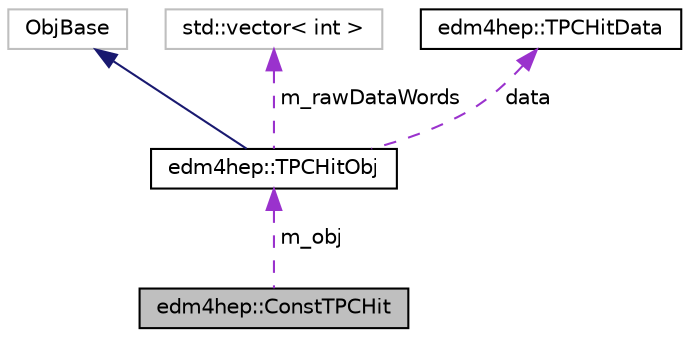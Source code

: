 digraph "edm4hep::ConstTPCHit"
{
 // LATEX_PDF_SIZE
  edge [fontname="Helvetica",fontsize="10",labelfontname="Helvetica",labelfontsize="10"];
  node [fontname="Helvetica",fontsize="10",shape=record];
  Node1 [label="edm4hep::ConstTPCHit",height=0.2,width=0.4,color="black", fillcolor="grey75", style="filled", fontcolor="black",tooltip="Time Projection Chamber Hit."];
  Node2 -> Node1 [dir="back",color="darkorchid3",fontsize="10",style="dashed",label=" m_obj" ,fontname="Helvetica"];
  Node2 [label="edm4hep::TPCHitObj",height=0.2,width=0.4,color="black", fillcolor="white", style="filled",URL="$classedm4hep_1_1_t_p_c_hit_obj.html",tooltip=" "];
  Node3 -> Node2 [dir="back",color="midnightblue",fontsize="10",style="solid",fontname="Helvetica"];
  Node3 [label="ObjBase",height=0.2,width=0.4,color="grey75", fillcolor="white", style="filled",tooltip=" "];
  Node4 -> Node2 [dir="back",color="darkorchid3",fontsize="10",style="dashed",label=" m_rawDataWords" ,fontname="Helvetica"];
  Node4 [label="std::vector\< int \>",height=0.2,width=0.4,color="grey75", fillcolor="white", style="filled",tooltip=" "];
  Node5 -> Node2 [dir="back",color="darkorchid3",fontsize="10",style="dashed",label=" data" ,fontname="Helvetica"];
  Node5 [label="edm4hep::TPCHitData",height=0.2,width=0.4,color="black", fillcolor="white", style="filled",URL="$classedm4hep_1_1_t_p_c_hit_data.html",tooltip="Time Projection Chamber Hit."];
}
